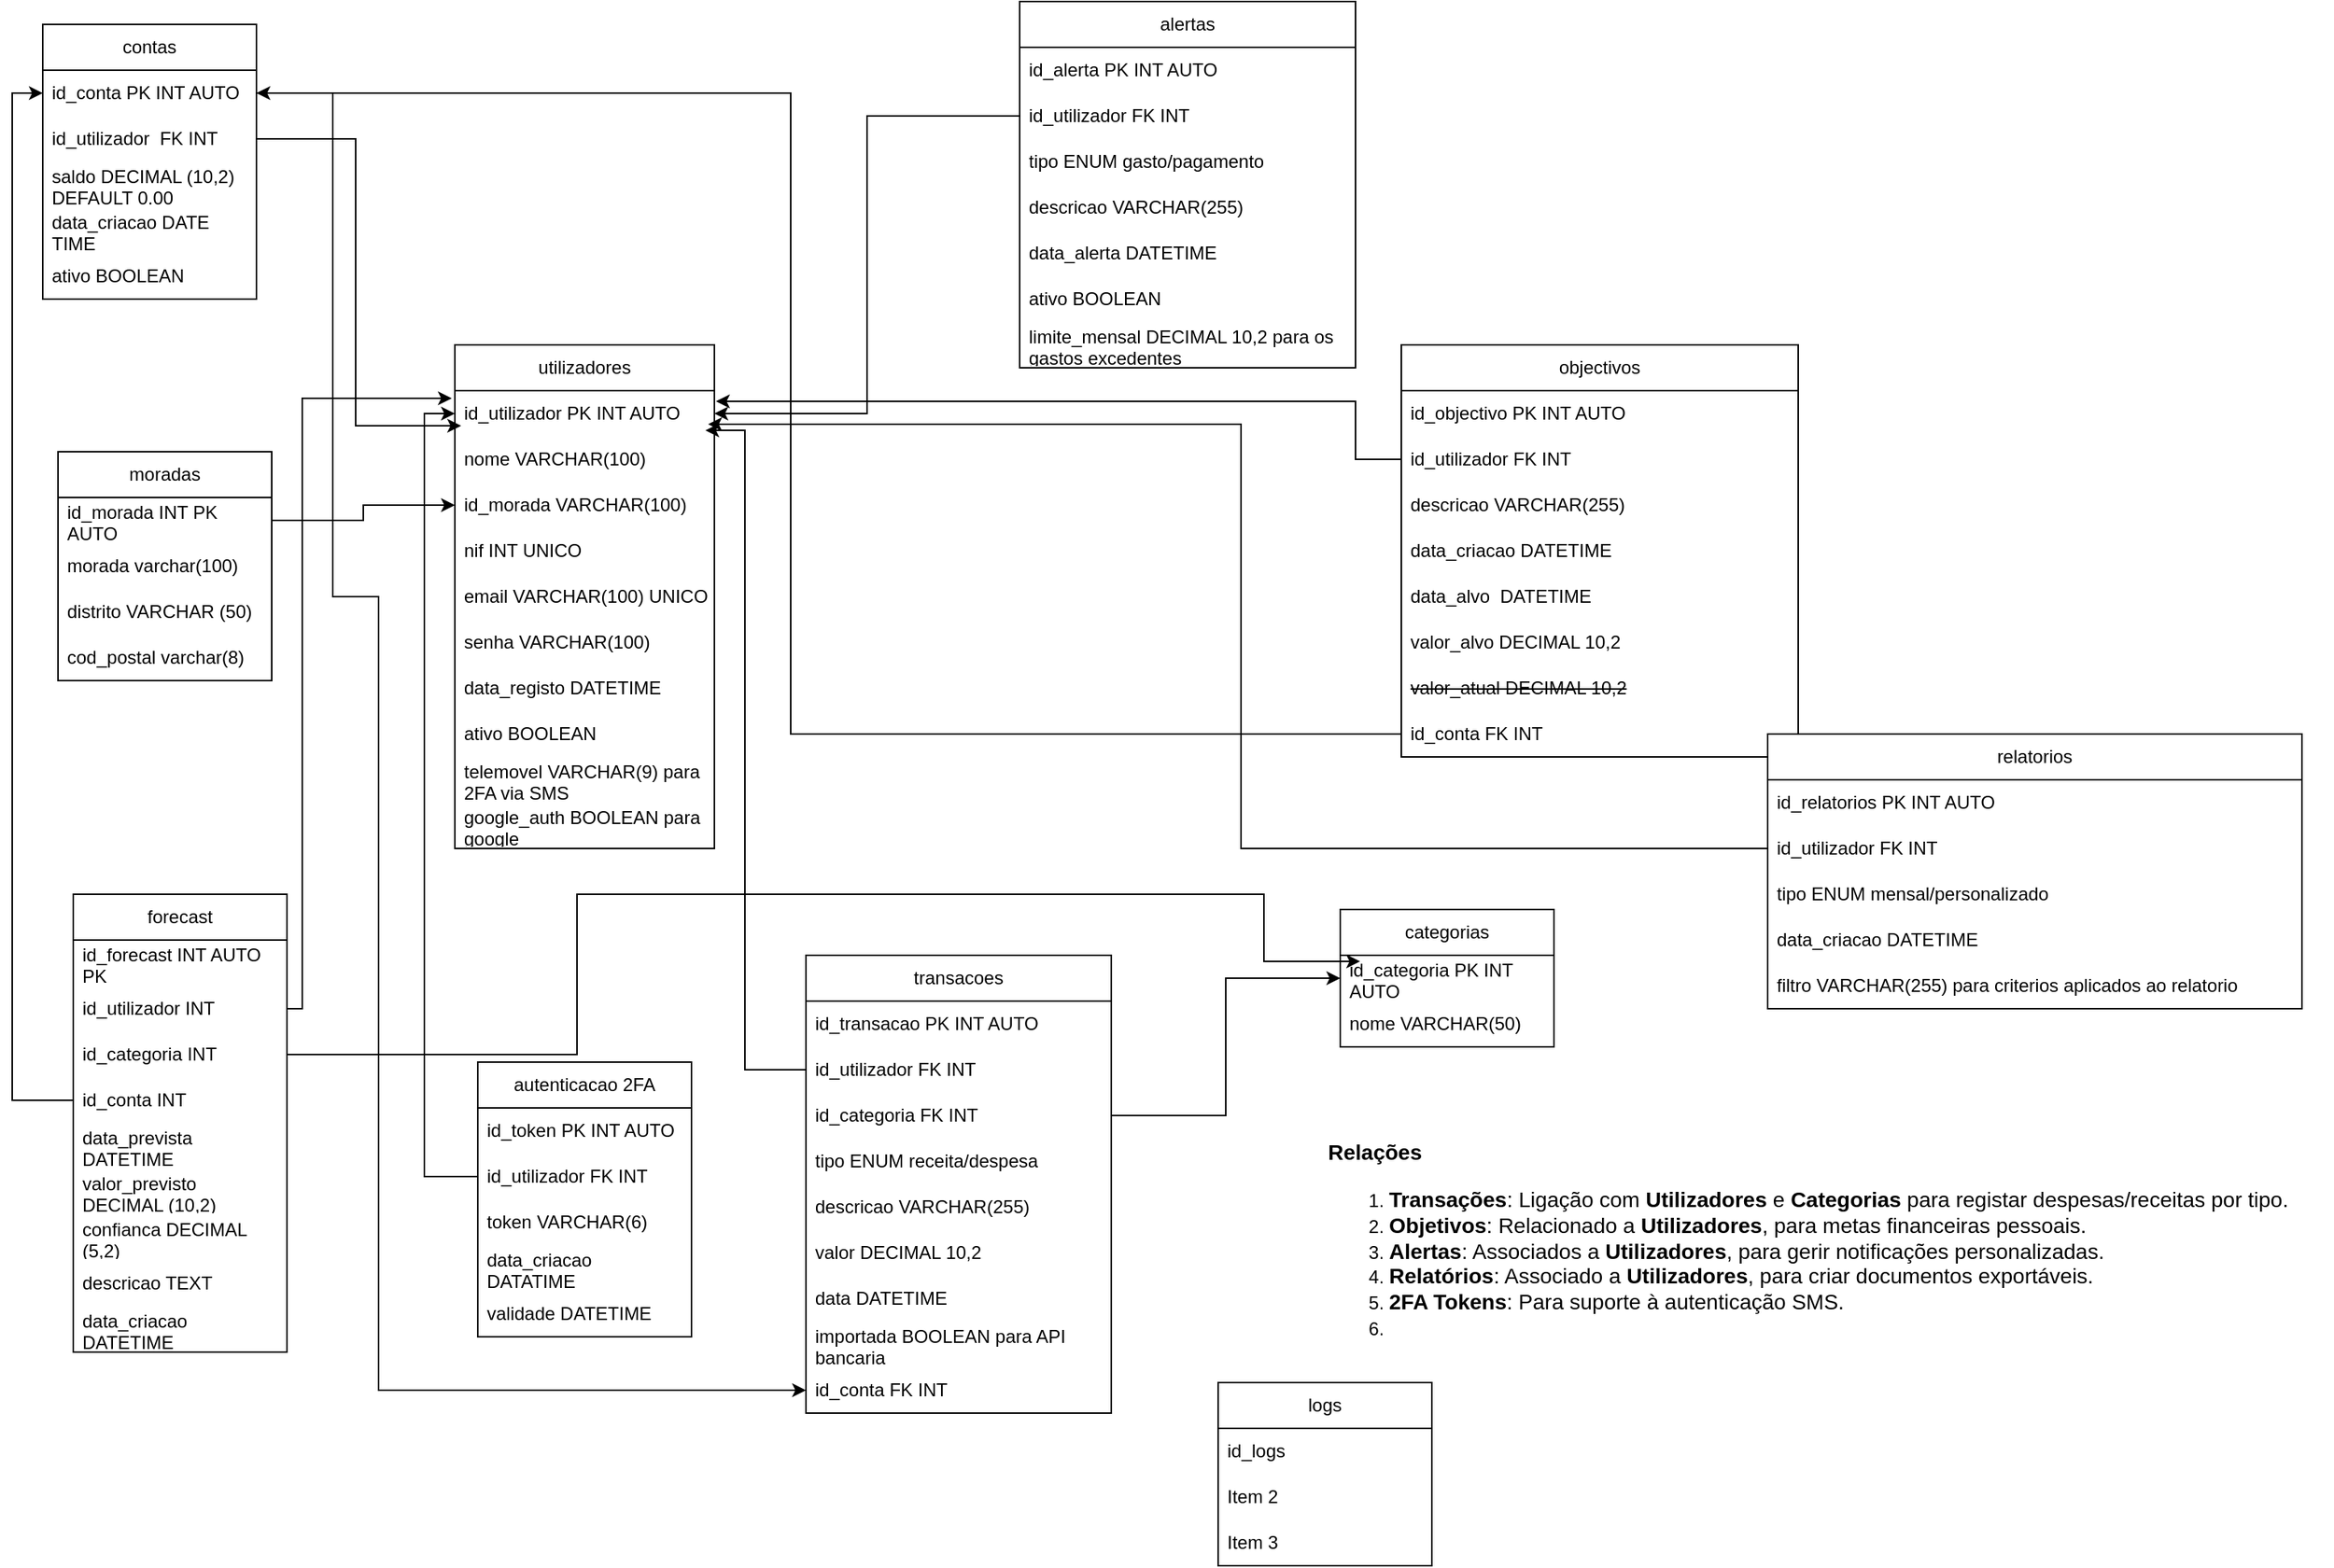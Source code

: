 <mxfile version="24.9.3">
  <diagram name="Page-1" id="Kznwh2YY69J6LxT9FnAD">
    <mxGraphModel dx="2284" dy="1854" grid="1" gridSize="10" guides="1" tooltips="1" connect="1" arrows="1" fold="1" page="1" pageScale="1" pageWidth="850" pageHeight="1100" math="0" shadow="0">
      <root>
        <mxCell id="0" />
        <mxCell id="1" parent="0" />
        <mxCell id="x9wWfGpzq1H5aK1w9_-P-1" value="utilizadores" style="swimlane;fontStyle=0;childLayout=stackLayout;horizontal=1;startSize=30;horizontalStack=0;resizeParent=1;resizeParentMax=0;resizeLast=0;collapsible=1;marginBottom=0;whiteSpace=wrap;html=1;" parent="1" vertex="1">
          <mxGeometry x="20" y="20" width="170" height="330" as="geometry" />
        </mxCell>
        <mxCell id="x9wWfGpzq1H5aK1w9_-P-2" value="id_utilizador PK INT AUTO" style="text;strokeColor=none;fillColor=none;align=left;verticalAlign=middle;spacingLeft=4;spacingRight=4;overflow=hidden;points=[[0,0.5],[1,0.5]];portConstraint=eastwest;rotatable=0;whiteSpace=wrap;html=1;" parent="x9wWfGpzq1H5aK1w9_-P-1" vertex="1">
          <mxGeometry y="30" width="170" height="30" as="geometry" />
        </mxCell>
        <mxCell id="x9wWfGpzq1H5aK1w9_-P-3" value="nome VARCHAR(100)" style="text;strokeColor=none;fillColor=none;align=left;verticalAlign=middle;spacingLeft=4;spacingRight=4;overflow=hidden;points=[[0,0.5],[1,0.5]];portConstraint=eastwest;rotatable=0;whiteSpace=wrap;html=1;" parent="x9wWfGpzq1H5aK1w9_-P-1" vertex="1">
          <mxGeometry y="60" width="170" height="30" as="geometry" />
        </mxCell>
        <mxCell id="x9wWfGpzq1H5aK1w9_-P-4" value="id_morada VARCHAR(100)" style="text;strokeColor=none;fillColor=none;align=left;verticalAlign=middle;spacingLeft=4;spacingRight=4;overflow=hidden;points=[[0,0.5],[1,0.5]];portConstraint=eastwest;rotatable=0;whiteSpace=wrap;html=1;" parent="x9wWfGpzq1H5aK1w9_-P-1" vertex="1">
          <mxGeometry y="90" width="170" height="30" as="geometry" />
        </mxCell>
        <mxCell id="x9wWfGpzq1H5aK1w9_-P-17" value="nif INT UNICO" style="text;strokeColor=none;fillColor=none;align=left;verticalAlign=middle;spacingLeft=4;spacingRight=4;overflow=hidden;points=[[0,0.5],[1,0.5]];portConstraint=eastwest;rotatable=0;whiteSpace=wrap;html=1;" parent="x9wWfGpzq1H5aK1w9_-P-1" vertex="1">
          <mxGeometry y="120" width="170" height="30" as="geometry" />
        </mxCell>
        <mxCell id="x9wWfGpzq1H5aK1w9_-P-18" value="email VARCHAR(100) UNICO" style="text;strokeColor=none;fillColor=none;align=left;verticalAlign=middle;spacingLeft=4;spacingRight=4;overflow=hidden;points=[[0,0.5],[1,0.5]];portConstraint=eastwest;rotatable=0;whiteSpace=wrap;html=1;" parent="x9wWfGpzq1H5aK1w9_-P-1" vertex="1">
          <mxGeometry y="150" width="170" height="30" as="geometry" />
        </mxCell>
        <mxCell id="x9wWfGpzq1H5aK1w9_-P-19" value="senha VARCHAR(100)" style="text;strokeColor=none;fillColor=none;align=left;verticalAlign=middle;spacingLeft=4;spacingRight=4;overflow=hidden;points=[[0,0.5],[1,0.5]];portConstraint=eastwest;rotatable=0;whiteSpace=wrap;html=1;" parent="x9wWfGpzq1H5aK1w9_-P-1" vertex="1">
          <mxGeometry y="180" width="170" height="30" as="geometry" />
        </mxCell>
        <mxCell id="x9wWfGpzq1H5aK1w9_-P-20" value="data_registo DATETIME" style="text;strokeColor=none;fillColor=none;align=left;verticalAlign=middle;spacingLeft=4;spacingRight=4;overflow=hidden;points=[[0,0.5],[1,0.5]];portConstraint=eastwest;rotatable=0;whiteSpace=wrap;html=1;" parent="x9wWfGpzq1H5aK1w9_-P-1" vertex="1">
          <mxGeometry y="210" width="170" height="30" as="geometry" />
        </mxCell>
        <mxCell id="x9wWfGpzq1H5aK1w9_-P-21" value="ativo BOOLEAN" style="text;strokeColor=none;fillColor=none;align=left;verticalAlign=middle;spacingLeft=4;spacingRight=4;overflow=hidden;points=[[0,0.5],[1,0.5]];portConstraint=eastwest;rotatable=0;whiteSpace=wrap;html=1;" parent="x9wWfGpzq1H5aK1w9_-P-1" vertex="1">
          <mxGeometry y="240" width="170" height="30" as="geometry" />
        </mxCell>
        <mxCell id="x9wWfGpzq1H5aK1w9_-P-30" value="telemovel VARCHAR(9) para 2FA via SMS" style="text;strokeColor=none;fillColor=none;align=left;verticalAlign=middle;spacingLeft=4;spacingRight=4;overflow=hidden;points=[[0,0.5],[1,0.5]];portConstraint=eastwest;rotatable=0;whiteSpace=wrap;html=1;" parent="x9wWfGpzq1H5aK1w9_-P-1" vertex="1">
          <mxGeometry y="270" width="170" height="30" as="geometry" />
        </mxCell>
        <mxCell id="x9wWfGpzq1H5aK1w9_-P-31" value="google_auth BOOLEAN para google" style="text;strokeColor=none;fillColor=none;align=left;verticalAlign=middle;spacingLeft=4;spacingRight=4;overflow=hidden;points=[[0,0.5],[1,0.5]];portConstraint=eastwest;rotatable=0;whiteSpace=wrap;html=1;" parent="x9wWfGpzq1H5aK1w9_-P-1" vertex="1">
          <mxGeometry y="300" width="170" height="30" as="geometry" />
        </mxCell>
        <mxCell id="x9wWfGpzq1H5aK1w9_-P-5" value="transacoes" style="swimlane;fontStyle=0;childLayout=stackLayout;horizontal=1;startSize=30;horizontalStack=0;resizeParent=1;resizeParentMax=0;resizeLast=0;collapsible=1;marginBottom=0;whiteSpace=wrap;html=1;" parent="1" vertex="1">
          <mxGeometry x="250" y="420" width="200" height="300" as="geometry" />
        </mxCell>
        <mxCell id="x9wWfGpzq1H5aK1w9_-P-6" value="id_transacao PK INT AUTO" style="text;strokeColor=none;fillColor=none;align=left;verticalAlign=middle;spacingLeft=4;spacingRight=4;overflow=hidden;points=[[0,0.5],[1,0.5]];portConstraint=eastwest;rotatable=0;whiteSpace=wrap;html=1;" parent="x9wWfGpzq1H5aK1w9_-P-5" vertex="1">
          <mxGeometry y="30" width="200" height="30" as="geometry" />
        </mxCell>
        <mxCell id="x9wWfGpzq1H5aK1w9_-P-7" value="id_utilizador FK INT" style="text;strokeColor=none;fillColor=none;align=left;verticalAlign=middle;spacingLeft=4;spacingRight=4;overflow=hidden;points=[[0,0.5],[1,0.5]];portConstraint=eastwest;rotatable=0;whiteSpace=wrap;html=1;" parent="x9wWfGpzq1H5aK1w9_-P-5" vertex="1">
          <mxGeometry y="60" width="200" height="30" as="geometry" />
        </mxCell>
        <mxCell id="x9wWfGpzq1H5aK1w9_-P-8" value="id_categoria FK INT" style="text;strokeColor=none;fillColor=none;align=left;verticalAlign=middle;spacingLeft=4;spacingRight=4;overflow=hidden;points=[[0,0.5],[1,0.5]];portConstraint=eastwest;rotatable=0;whiteSpace=wrap;html=1;" parent="x9wWfGpzq1H5aK1w9_-P-5" vertex="1">
          <mxGeometry y="90" width="200" height="30" as="geometry" />
        </mxCell>
        <mxCell id="x9wWfGpzq1H5aK1w9_-P-34" value="tipo ENUM receita/despesa" style="text;strokeColor=none;fillColor=none;align=left;verticalAlign=middle;spacingLeft=4;spacingRight=4;overflow=hidden;points=[[0,0.5],[1,0.5]];portConstraint=eastwest;rotatable=0;whiteSpace=wrap;html=1;" parent="x9wWfGpzq1H5aK1w9_-P-5" vertex="1">
          <mxGeometry y="120" width="200" height="30" as="geometry" />
        </mxCell>
        <mxCell id="x9wWfGpzq1H5aK1w9_-P-35" value="descricao VARCHAR(255)" style="text;strokeColor=none;fillColor=none;align=left;verticalAlign=middle;spacingLeft=4;spacingRight=4;overflow=hidden;points=[[0,0.5],[1,0.5]];portConstraint=eastwest;rotatable=0;whiteSpace=wrap;html=1;" parent="x9wWfGpzq1H5aK1w9_-P-5" vertex="1">
          <mxGeometry y="150" width="200" height="30" as="geometry" />
        </mxCell>
        <mxCell id="x9wWfGpzq1H5aK1w9_-P-36" value="valor DECIMAL 10,2" style="text;strokeColor=none;fillColor=none;align=left;verticalAlign=middle;spacingLeft=4;spacingRight=4;overflow=hidden;points=[[0,0.5],[1,0.5]];portConstraint=eastwest;rotatable=0;whiteSpace=wrap;html=1;" parent="x9wWfGpzq1H5aK1w9_-P-5" vertex="1">
          <mxGeometry y="180" width="200" height="30" as="geometry" />
        </mxCell>
        <mxCell id="x9wWfGpzq1H5aK1w9_-P-37" value="data DATETIME" style="text;strokeColor=none;fillColor=none;align=left;verticalAlign=middle;spacingLeft=4;spacingRight=4;overflow=hidden;points=[[0,0.5],[1,0.5]];portConstraint=eastwest;rotatable=0;whiteSpace=wrap;html=1;" parent="x9wWfGpzq1H5aK1w9_-P-5" vertex="1">
          <mxGeometry y="210" width="200" height="30" as="geometry" />
        </mxCell>
        <mxCell id="x9wWfGpzq1H5aK1w9_-P-38" value="importada BOOLEAN para API bancaria" style="text;strokeColor=none;fillColor=none;align=left;verticalAlign=middle;spacingLeft=4;spacingRight=4;overflow=hidden;points=[[0,0.5],[1,0.5]];portConstraint=eastwest;rotatable=0;whiteSpace=wrap;html=1;" parent="x9wWfGpzq1H5aK1w9_-P-5" vertex="1">
          <mxGeometry y="240" width="200" height="30" as="geometry" />
        </mxCell>
        <mxCell id="Llf42pm-2-N1C6CFxHXB-5" value="id_conta FK INT " style="text;strokeColor=none;fillColor=none;align=left;verticalAlign=middle;spacingLeft=4;spacingRight=4;overflow=hidden;points=[[0,0.5],[1,0.5]];portConstraint=eastwest;rotatable=0;whiteSpace=wrap;html=1;" parent="x9wWfGpzq1H5aK1w9_-P-5" vertex="1">
          <mxGeometry y="270" width="200" height="30" as="geometry" />
        </mxCell>
        <mxCell id="x9wWfGpzq1H5aK1w9_-P-9" value="categorias" style="swimlane;fontStyle=0;childLayout=stackLayout;horizontal=1;startSize=30;horizontalStack=0;resizeParent=1;resizeParentMax=0;resizeLast=0;collapsible=1;marginBottom=0;whiteSpace=wrap;html=1;" parent="1" vertex="1">
          <mxGeometry x="600" y="390" width="140" height="90" as="geometry" />
        </mxCell>
        <mxCell id="x9wWfGpzq1H5aK1w9_-P-10" value="id_categoria PK INT AUTO" style="text;strokeColor=none;fillColor=none;align=left;verticalAlign=middle;spacingLeft=4;spacingRight=4;overflow=hidden;points=[[0,0.5],[1,0.5]];portConstraint=eastwest;rotatable=0;whiteSpace=wrap;html=1;" parent="x9wWfGpzq1H5aK1w9_-P-9" vertex="1">
          <mxGeometry y="30" width="140" height="30" as="geometry" />
        </mxCell>
        <mxCell id="x9wWfGpzq1H5aK1w9_-P-11" value="nome VARCHAR(50)" style="text;strokeColor=none;fillColor=none;align=left;verticalAlign=middle;spacingLeft=4;spacingRight=4;overflow=hidden;points=[[0,0.5],[1,0.5]];portConstraint=eastwest;rotatable=0;whiteSpace=wrap;html=1;" parent="x9wWfGpzq1H5aK1w9_-P-9" vertex="1">
          <mxGeometry y="60" width="140" height="30" as="geometry" />
        </mxCell>
        <mxCell id="x9wWfGpzq1H5aK1w9_-P-13" value="alertas" style="swimlane;fontStyle=0;childLayout=stackLayout;horizontal=1;startSize=30;horizontalStack=0;resizeParent=1;resizeParentMax=0;resizeLast=0;collapsible=1;marginBottom=0;whiteSpace=wrap;html=1;" parent="1" vertex="1">
          <mxGeometry x="390" y="-205" width="220" height="240" as="geometry" />
        </mxCell>
        <mxCell id="x9wWfGpzq1H5aK1w9_-P-14" value="id_alerta PK INT AUTO" style="text;strokeColor=none;fillColor=none;align=left;verticalAlign=middle;spacingLeft=4;spacingRight=4;overflow=hidden;points=[[0,0.5],[1,0.5]];portConstraint=eastwest;rotatable=0;whiteSpace=wrap;html=1;" parent="x9wWfGpzq1H5aK1w9_-P-13" vertex="1">
          <mxGeometry y="30" width="220" height="30" as="geometry" />
        </mxCell>
        <mxCell id="x9wWfGpzq1H5aK1w9_-P-15" value="id_utilizador FK INT" style="text;strokeColor=none;fillColor=none;align=left;verticalAlign=middle;spacingLeft=4;spacingRight=4;overflow=hidden;points=[[0,0.5],[1,0.5]];portConstraint=eastwest;rotatable=0;whiteSpace=wrap;html=1;" parent="x9wWfGpzq1H5aK1w9_-P-13" vertex="1">
          <mxGeometry y="60" width="220" height="30" as="geometry" />
        </mxCell>
        <mxCell id="x9wWfGpzq1H5aK1w9_-P-16" value="tipo ENUM gasto/pagamento" style="text;strokeColor=none;fillColor=none;align=left;verticalAlign=middle;spacingLeft=4;spacingRight=4;overflow=hidden;points=[[0,0.5],[1,0.5]];portConstraint=eastwest;rotatable=0;whiteSpace=wrap;html=1;" parent="x9wWfGpzq1H5aK1w9_-P-13" vertex="1">
          <mxGeometry y="90" width="220" height="30" as="geometry" />
        </mxCell>
        <mxCell id="x9wWfGpzq1H5aK1w9_-P-23" value="descricao VARCHAR(255)" style="text;strokeColor=none;fillColor=none;align=left;verticalAlign=middle;spacingLeft=4;spacingRight=4;overflow=hidden;points=[[0,0.5],[1,0.5]];portConstraint=eastwest;rotatable=0;whiteSpace=wrap;html=1;" parent="x9wWfGpzq1H5aK1w9_-P-13" vertex="1">
          <mxGeometry y="120" width="220" height="30" as="geometry" />
        </mxCell>
        <mxCell id="x9wWfGpzq1H5aK1w9_-P-24" value="data_alerta DATETIME" style="text;strokeColor=none;fillColor=none;align=left;verticalAlign=middle;spacingLeft=4;spacingRight=4;overflow=hidden;points=[[0,0.5],[1,0.5]];portConstraint=eastwest;rotatable=0;whiteSpace=wrap;html=1;" parent="x9wWfGpzq1H5aK1w9_-P-13" vertex="1">
          <mxGeometry y="150" width="220" height="30" as="geometry" />
        </mxCell>
        <mxCell id="x9wWfGpzq1H5aK1w9_-P-25" value="ativo BOOLEAN" style="text;strokeColor=none;fillColor=none;align=left;verticalAlign=middle;spacingLeft=4;spacingRight=4;overflow=hidden;points=[[0,0.5],[1,0.5]];portConstraint=eastwest;rotatable=0;whiteSpace=wrap;html=1;" parent="x9wWfGpzq1H5aK1w9_-P-13" vertex="1">
          <mxGeometry y="180" width="220" height="30" as="geometry" />
        </mxCell>
        <mxCell id="x9wWfGpzq1H5aK1w9_-P-45" value="limite_mensal DECIMAL 10,2 para os gastos excedentes" style="text;strokeColor=none;fillColor=none;align=left;verticalAlign=middle;spacingLeft=4;spacingRight=4;overflow=hidden;points=[[0,0.5],[1,0.5]];portConstraint=eastwest;rotatable=0;whiteSpace=wrap;html=1;" parent="x9wWfGpzq1H5aK1w9_-P-13" vertex="1">
          <mxGeometry y="210" width="220" height="30" as="geometry" />
        </mxCell>
        <mxCell id="x9wWfGpzq1H5aK1w9_-P-26" value="objectivos" style="swimlane;fontStyle=0;childLayout=stackLayout;horizontal=1;startSize=30;horizontalStack=0;resizeParent=1;resizeParentMax=0;resizeLast=0;collapsible=1;marginBottom=0;whiteSpace=wrap;html=1;" parent="1" vertex="1">
          <mxGeometry x="640" y="20" width="260" height="270" as="geometry" />
        </mxCell>
        <mxCell id="x9wWfGpzq1H5aK1w9_-P-27" value="id_objectivo PK INT AUTO" style="text;strokeColor=none;fillColor=none;align=left;verticalAlign=middle;spacingLeft=4;spacingRight=4;overflow=hidden;points=[[0,0.5],[1,0.5]];portConstraint=eastwest;rotatable=0;whiteSpace=wrap;html=1;" parent="x9wWfGpzq1H5aK1w9_-P-26" vertex="1">
          <mxGeometry y="30" width="260" height="30" as="geometry" />
        </mxCell>
        <mxCell id="x9wWfGpzq1H5aK1w9_-P-28" value="&lt;div&gt;id_utilizador FK INT&lt;/div&gt;" style="text;strokeColor=none;fillColor=none;align=left;verticalAlign=middle;spacingLeft=4;spacingRight=4;overflow=hidden;points=[[0,0.5],[1,0.5]];portConstraint=eastwest;rotatable=0;whiteSpace=wrap;html=1;" parent="x9wWfGpzq1H5aK1w9_-P-26" vertex="1">
          <mxGeometry y="60" width="260" height="30" as="geometry" />
        </mxCell>
        <mxCell id="x9wWfGpzq1H5aK1w9_-P-29" value="descricao VARCHAR(255)" style="text;strokeColor=none;fillColor=none;align=left;verticalAlign=middle;spacingLeft=4;spacingRight=4;overflow=hidden;points=[[0,0.5],[1,0.5]];portConstraint=eastwest;rotatable=0;whiteSpace=wrap;html=1;" parent="x9wWfGpzq1H5aK1w9_-P-26" vertex="1">
          <mxGeometry y="90" width="260" height="30" as="geometry" />
        </mxCell>
        <mxCell id="x9wWfGpzq1H5aK1w9_-P-41" value="data_criacao DATETIME" style="text;strokeColor=none;fillColor=none;align=left;verticalAlign=middle;spacingLeft=4;spacingRight=4;overflow=hidden;points=[[0,0.5],[1,0.5]];portConstraint=eastwest;rotatable=0;whiteSpace=wrap;html=1;" parent="x9wWfGpzq1H5aK1w9_-P-26" vertex="1">
          <mxGeometry y="120" width="260" height="30" as="geometry" />
        </mxCell>
        <mxCell id="x9wWfGpzq1H5aK1w9_-P-42" value="data_alvo&amp;nbsp; DATETIME" style="text;strokeColor=none;fillColor=none;align=left;verticalAlign=middle;spacingLeft=4;spacingRight=4;overflow=hidden;points=[[0,0.5],[1,0.5]];portConstraint=eastwest;rotatable=0;whiteSpace=wrap;html=1;" parent="x9wWfGpzq1H5aK1w9_-P-26" vertex="1">
          <mxGeometry y="150" width="260" height="30" as="geometry" />
        </mxCell>
        <mxCell id="x9wWfGpzq1H5aK1w9_-P-43" value="valor_alvo DECIMAL 10,2" style="text;strokeColor=none;fillColor=none;align=left;verticalAlign=middle;spacingLeft=4;spacingRight=4;overflow=hidden;points=[[0,0.5],[1,0.5]];portConstraint=eastwest;rotatable=0;whiteSpace=wrap;html=1;" parent="x9wWfGpzq1H5aK1w9_-P-26" vertex="1">
          <mxGeometry y="180" width="260" height="30" as="geometry" />
        </mxCell>
        <mxCell id="x9wWfGpzq1H5aK1w9_-P-44" value="&lt;strike&gt;valor_atual DECIMAL 10,2&lt;/strike&gt;" style="text;strokeColor=none;fillColor=none;align=left;verticalAlign=middle;spacingLeft=4;spacingRight=4;overflow=hidden;points=[[0,0.5],[1,0.5]];portConstraint=eastwest;rotatable=0;whiteSpace=wrap;html=1;" parent="x9wWfGpzq1H5aK1w9_-P-26" vertex="1">
          <mxGeometry y="210" width="260" height="30" as="geometry" />
        </mxCell>
        <mxCell id="Wfo8lf3nkCT7enE2TY6S-5" value="id_conta FK INT" style="text;strokeColor=none;fillColor=none;align=left;verticalAlign=middle;spacingLeft=4;spacingRight=4;overflow=hidden;points=[[0,0.5],[1,0.5]];portConstraint=eastwest;rotatable=0;whiteSpace=wrap;html=1;" vertex="1" parent="x9wWfGpzq1H5aK1w9_-P-26">
          <mxGeometry y="240" width="260" height="30" as="geometry" />
        </mxCell>
        <mxCell id="x9wWfGpzq1H5aK1w9_-P-32" style="edgeStyle=orthogonalEdgeStyle;rounded=0;orthogonalLoop=1;jettySize=auto;html=1;exitX=0;exitY=0.5;exitDx=0;exitDy=0;entryX=0.965;entryY=0.867;entryDx=0;entryDy=0;entryPerimeter=0;" parent="1" source="x9wWfGpzq1H5aK1w9_-P-7" target="x9wWfGpzq1H5aK1w9_-P-2" edge="1">
          <mxGeometry relative="1" as="geometry">
            <Array as="points">
              <mxPoint x="210" y="495" />
              <mxPoint x="210" y="76" />
            </Array>
          </mxGeometry>
        </mxCell>
        <mxCell id="x9wWfGpzq1H5aK1w9_-P-33" style="edgeStyle=orthogonalEdgeStyle;rounded=0;orthogonalLoop=1;jettySize=auto;html=1;exitX=1;exitY=0.5;exitDx=0;exitDy=0;entryX=0;entryY=0.5;entryDx=0;entryDy=0;" parent="1" source="x9wWfGpzq1H5aK1w9_-P-8" target="x9wWfGpzq1H5aK1w9_-P-10" edge="1">
          <mxGeometry relative="1" as="geometry" />
        </mxCell>
        <mxCell id="x9wWfGpzq1H5aK1w9_-P-39" style="edgeStyle=orthogonalEdgeStyle;rounded=0;orthogonalLoop=1;jettySize=auto;html=1;exitX=0;exitY=0.5;exitDx=0;exitDy=0;entryX=1.006;entryY=0.233;entryDx=0;entryDy=0;entryPerimeter=0;" parent="1" source="x9wWfGpzq1H5aK1w9_-P-28" target="x9wWfGpzq1H5aK1w9_-P-2" edge="1">
          <mxGeometry relative="1" as="geometry">
            <Array as="points">
              <mxPoint x="610" y="95" />
              <mxPoint x="610" y="57" />
            </Array>
          </mxGeometry>
        </mxCell>
        <mxCell id="x9wWfGpzq1H5aK1w9_-P-40" style="edgeStyle=orthogonalEdgeStyle;rounded=0;orthogonalLoop=1;jettySize=auto;html=1;exitX=0;exitY=0.5;exitDx=0;exitDy=0;" parent="1" source="x9wWfGpzq1H5aK1w9_-P-15" target="x9wWfGpzq1H5aK1w9_-P-2" edge="1">
          <mxGeometry relative="1" as="geometry" />
        </mxCell>
        <mxCell id="x9wWfGpzq1H5aK1w9_-P-46" value="&lt;h3&gt;&lt;font style=&quot;font-size: 14px;&quot;&gt;&lt;strong&gt;Relações&lt;br&gt;&lt;/strong&gt;&lt;/font&gt;&lt;/h3&gt;&lt;ol&gt;&lt;li&gt;&lt;font style=&quot;font-size: 14px;&quot;&gt;&lt;strong&gt;Transações&lt;/strong&gt;: Ligação com &lt;strong&gt;Utilizadores&lt;/strong&gt; e &lt;strong&gt;Categorias&lt;/strong&gt; para registar despesas/receitas por tipo.&lt;/font&gt;&lt;/li&gt;&lt;li&gt;&lt;font style=&quot;font-size: 14px;&quot;&gt;&lt;strong&gt;Objetivos&lt;/strong&gt;: Relacionado a &lt;strong&gt;Utilizadores&lt;/strong&gt;, para metas financeiras pessoais.&lt;/font&gt;&lt;/li&gt;&lt;li&gt;&lt;font style=&quot;font-size: 14px;&quot;&gt;&lt;strong&gt;Alertas&lt;/strong&gt;: Associados a &lt;strong&gt;Utilizadores&lt;/strong&gt;, para gerir notificações personalizadas.&lt;/font&gt;&lt;/li&gt;&lt;li&gt;&lt;font style=&quot;font-size: 14px;&quot;&gt;&lt;strong&gt;Relatórios&lt;/strong&gt;: Associado a &lt;strong&gt;Utilizadores&lt;/strong&gt;, para criar documentos exportáveis.&lt;/font&gt;&lt;/li&gt;&lt;li&gt;&lt;font style=&quot;font-size: 14px;&quot;&gt;&lt;strong&gt;2FA Tokens&lt;/strong&gt;: Para suporte à autenticação SMS.&lt;/font&gt;&lt;/li&gt;&lt;li&gt;&lt;font style=&quot;font-size: 14px;&quot;&gt;&lt;br&gt;&lt;/font&gt;&lt;/li&gt;&lt;/ol&gt;" style="text;html=1;whiteSpace=wrap;overflow=hidden;rounded=0;" parent="1" vertex="1">
          <mxGeometry x="590" y="520" width="660" height="210" as="geometry" />
        </mxCell>
        <mxCell id="x9wWfGpzq1H5aK1w9_-P-47" value="autenticacao 2FA" style="swimlane;fontStyle=0;childLayout=stackLayout;horizontal=1;startSize=30;horizontalStack=0;resizeParent=1;resizeParentMax=0;resizeLast=0;collapsible=1;marginBottom=0;whiteSpace=wrap;html=1;" parent="1" vertex="1">
          <mxGeometry x="35" y="490" width="140" height="180" as="geometry" />
        </mxCell>
        <mxCell id="x9wWfGpzq1H5aK1w9_-P-48" value="id_token PK INT AUTO" style="text;strokeColor=none;fillColor=none;align=left;verticalAlign=middle;spacingLeft=4;spacingRight=4;overflow=hidden;points=[[0,0.5],[1,0.5]];portConstraint=eastwest;rotatable=0;whiteSpace=wrap;html=1;" parent="x9wWfGpzq1H5aK1w9_-P-47" vertex="1">
          <mxGeometry y="30" width="140" height="30" as="geometry" />
        </mxCell>
        <mxCell id="x9wWfGpzq1H5aK1w9_-P-49" value="id_utilizador FK INT" style="text;strokeColor=none;fillColor=none;align=left;verticalAlign=middle;spacingLeft=4;spacingRight=4;overflow=hidden;points=[[0,0.5],[1,0.5]];portConstraint=eastwest;rotatable=0;whiteSpace=wrap;html=1;" parent="x9wWfGpzq1H5aK1w9_-P-47" vertex="1">
          <mxGeometry y="60" width="140" height="30" as="geometry" />
        </mxCell>
        <mxCell id="x9wWfGpzq1H5aK1w9_-P-50" value="token VARCHAR(6)" style="text;strokeColor=none;fillColor=none;align=left;verticalAlign=middle;spacingLeft=4;spacingRight=4;overflow=hidden;points=[[0,0.5],[1,0.5]];portConstraint=eastwest;rotatable=0;whiteSpace=wrap;html=1;" parent="x9wWfGpzq1H5aK1w9_-P-47" vertex="1">
          <mxGeometry y="90" width="140" height="30" as="geometry" />
        </mxCell>
        <mxCell id="x9wWfGpzq1H5aK1w9_-P-51" value="data_criacao DATATIME" style="text;strokeColor=none;fillColor=none;align=left;verticalAlign=middle;spacingLeft=4;spacingRight=4;overflow=hidden;points=[[0,0.5],[1,0.5]];portConstraint=eastwest;rotatable=0;whiteSpace=wrap;html=1;" parent="x9wWfGpzq1H5aK1w9_-P-47" vertex="1">
          <mxGeometry y="120" width="140" height="30" as="geometry" />
        </mxCell>
        <mxCell id="x9wWfGpzq1H5aK1w9_-P-52" value="validade DATETIME" style="text;strokeColor=none;fillColor=none;align=left;verticalAlign=middle;spacingLeft=4;spacingRight=4;overflow=hidden;points=[[0,0.5],[1,0.5]];portConstraint=eastwest;rotatable=0;whiteSpace=wrap;html=1;" parent="x9wWfGpzq1H5aK1w9_-P-47" vertex="1">
          <mxGeometry y="150" width="140" height="30" as="geometry" />
        </mxCell>
        <mxCell id="x9wWfGpzq1H5aK1w9_-P-53" style="edgeStyle=orthogonalEdgeStyle;rounded=0;orthogonalLoop=1;jettySize=auto;html=1;exitX=0;exitY=0.5;exitDx=0;exitDy=0;entryX=0;entryY=0.5;entryDx=0;entryDy=0;" parent="1" source="x9wWfGpzq1H5aK1w9_-P-49" target="x9wWfGpzq1H5aK1w9_-P-2" edge="1">
          <mxGeometry relative="1" as="geometry" />
        </mxCell>
        <mxCell id="x9wWfGpzq1H5aK1w9_-P-54" value="relatorios" style="swimlane;fontStyle=0;childLayout=stackLayout;horizontal=1;startSize=30;horizontalStack=0;resizeParent=1;resizeParentMax=0;resizeLast=0;collapsible=1;marginBottom=0;whiteSpace=wrap;html=1;" parent="1" vertex="1">
          <mxGeometry x="880" y="275" width="350" height="180" as="geometry" />
        </mxCell>
        <mxCell id="x9wWfGpzq1H5aK1w9_-P-55" value="id_relatorios PK INT AUTO" style="text;strokeColor=none;fillColor=none;align=left;verticalAlign=middle;spacingLeft=4;spacingRight=4;overflow=hidden;points=[[0,0.5],[1,0.5]];portConstraint=eastwest;rotatable=0;whiteSpace=wrap;html=1;" parent="x9wWfGpzq1H5aK1w9_-P-54" vertex="1">
          <mxGeometry y="30" width="350" height="30" as="geometry" />
        </mxCell>
        <mxCell id="x9wWfGpzq1H5aK1w9_-P-56" value="id_utilizador FK INT " style="text;strokeColor=none;fillColor=none;align=left;verticalAlign=middle;spacingLeft=4;spacingRight=4;overflow=hidden;points=[[0,0.5],[1,0.5]];portConstraint=eastwest;rotatable=0;whiteSpace=wrap;html=1;" parent="x9wWfGpzq1H5aK1w9_-P-54" vertex="1">
          <mxGeometry y="60" width="350" height="30" as="geometry" />
        </mxCell>
        <mxCell id="x9wWfGpzq1H5aK1w9_-P-57" value="tipo ENUM mensal/personalizado" style="text;strokeColor=none;fillColor=none;align=left;verticalAlign=middle;spacingLeft=4;spacingRight=4;overflow=hidden;points=[[0,0.5],[1,0.5]];portConstraint=eastwest;rotatable=0;whiteSpace=wrap;html=1;" parent="x9wWfGpzq1H5aK1w9_-P-54" vertex="1">
          <mxGeometry y="90" width="350" height="30" as="geometry" />
        </mxCell>
        <mxCell id="x9wWfGpzq1H5aK1w9_-P-59" value="data_criacao DATETIME" style="text;strokeColor=none;fillColor=none;align=left;verticalAlign=middle;spacingLeft=4;spacingRight=4;overflow=hidden;points=[[0,0.5],[1,0.5]];portConstraint=eastwest;rotatable=0;whiteSpace=wrap;html=1;" parent="x9wWfGpzq1H5aK1w9_-P-54" vertex="1">
          <mxGeometry y="120" width="350" height="30" as="geometry" />
        </mxCell>
        <mxCell id="x9wWfGpzq1H5aK1w9_-P-60" value="filtro VARCHAR(255) para criterios aplicados ao relatorio" style="text;strokeColor=none;fillColor=none;align=left;verticalAlign=middle;spacingLeft=4;spacingRight=4;overflow=hidden;points=[[0,0.5],[1,0.5]];portConstraint=eastwest;rotatable=0;whiteSpace=wrap;html=1;" parent="x9wWfGpzq1H5aK1w9_-P-54" vertex="1">
          <mxGeometry y="150" width="350" height="30" as="geometry" />
        </mxCell>
        <mxCell id="x9wWfGpzq1H5aK1w9_-P-58" style="edgeStyle=orthogonalEdgeStyle;rounded=0;orthogonalLoop=1;jettySize=auto;html=1;exitX=0;exitY=0.5;exitDx=0;exitDy=0;entryX=0.976;entryY=0.733;entryDx=0;entryDy=0;entryPerimeter=0;" parent="1" source="x9wWfGpzq1H5aK1w9_-P-56" target="x9wWfGpzq1H5aK1w9_-P-2" edge="1">
          <mxGeometry relative="1" as="geometry" />
        </mxCell>
        <mxCell id="Llf42pm-2-N1C6CFxHXB-1" value="contas" style="swimlane;fontStyle=0;childLayout=stackLayout;horizontal=1;startSize=30;horizontalStack=0;resizeParent=1;resizeParentMax=0;resizeLast=0;collapsible=1;marginBottom=0;whiteSpace=wrap;html=1;" parent="1" vertex="1">
          <mxGeometry x="-250" y="-190" width="140" height="180" as="geometry" />
        </mxCell>
        <mxCell id="Llf42pm-2-N1C6CFxHXB-2" value="id_conta PK INT AUTO" style="text;strokeColor=none;fillColor=none;align=left;verticalAlign=middle;spacingLeft=4;spacingRight=4;overflow=hidden;points=[[0,0.5],[1,0.5]];portConstraint=eastwest;rotatable=0;whiteSpace=wrap;html=1;" parent="Llf42pm-2-N1C6CFxHXB-1" vertex="1">
          <mxGeometry y="30" width="140" height="30" as="geometry" />
        </mxCell>
        <mxCell id="Llf42pm-2-N1C6CFxHXB-3" value="id_utilizador&amp;nbsp; FK INT" style="text;strokeColor=none;fillColor=none;align=left;verticalAlign=middle;spacingLeft=4;spacingRight=4;overflow=hidden;points=[[0,0.5],[1,0.5]];portConstraint=eastwest;rotatable=0;whiteSpace=wrap;html=1;" parent="Llf42pm-2-N1C6CFxHXB-1" vertex="1">
          <mxGeometry y="60" width="140" height="30" as="geometry" />
        </mxCell>
        <mxCell id="Llf42pm-2-N1C6CFxHXB-4" value="saldo DECIMAL (10,2) DEFAULT 0.00" style="text;strokeColor=none;fillColor=none;align=left;verticalAlign=middle;spacingLeft=4;spacingRight=4;overflow=hidden;points=[[0,0.5],[1,0.5]];portConstraint=eastwest;rotatable=0;whiteSpace=wrap;html=1;" parent="Llf42pm-2-N1C6CFxHXB-1" vertex="1">
          <mxGeometry y="90" width="140" height="30" as="geometry" />
        </mxCell>
        <mxCell id="Llf42pm-2-N1C6CFxHXB-6" value="data_criacao DATE TIME" style="text;strokeColor=none;fillColor=none;align=left;verticalAlign=middle;spacingLeft=4;spacingRight=4;overflow=hidden;points=[[0,0.5],[1,0.5]];portConstraint=eastwest;rotatable=0;whiteSpace=wrap;html=1;" parent="Llf42pm-2-N1C6CFxHXB-1" vertex="1">
          <mxGeometry y="120" width="140" height="30" as="geometry" />
        </mxCell>
        <mxCell id="Llf42pm-2-N1C6CFxHXB-7" value="ativo BOOLEAN" style="text;strokeColor=none;fillColor=none;align=left;verticalAlign=middle;spacingLeft=4;spacingRight=4;overflow=hidden;points=[[0,0.5],[1,0.5]];portConstraint=eastwest;rotatable=0;whiteSpace=wrap;html=1;" parent="Llf42pm-2-N1C6CFxHXB-1" vertex="1">
          <mxGeometry y="150" width="140" height="30" as="geometry" />
        </mxCell>
        <mxCell id="Llf42pm-2-N1C6CFxHXB-9" style="edgeStyle=orthogonalEdgeStyle;rounded=0;orthogonalLoop=1;jettySize=auto;html=1;exitX=1;exitY=0.5;exitDx=0;exitDy=0;entryX=0.024;entryY=0.767;entryDx=0;entryDy=0;entryPerimeter=0;" parent="1" source="Llf42pm-2-N1C6CFxHXB-3" target="x9wWfGpzq1H5aK1w9_-P-2" edge="1">
          <mxGeometry relative="1" as="geometry" />
        </mxCell>
        <mxCell id="Llf42pm-2-N1C6CFxHXB-12" style="edgeStyle=orthogonalEdgeStyle;rounded=0;orthogonalLoop=1;jettySize=auto;html=1;exitX=1;exitY=0.5;exitDx=0;exitDy=0;entryX=0;entryY=0.5;entryDx=0;entryDy=0;" parent="1" source="Llf42pm-2-N1C6CFxHXB-2" target="Llf42pm-2-N1C6CFxHXB-5" edge="1">
          <mxGeometry relative="1" as="geometry">
            <Array as="points">
              <mxPoint x="-60" y="-145" />
              <mxPoint x="-60" y="185" />
              <mxPoint x="-30" y="185" />
              <mxPoint x="-30" y="705" />
            </Array>
          </mxGeometry>
        </mxCell>
        <mxCell id="wzlEKG2S49Heob1MFMpR-1" value="forecast" style="swimlane;fontStyle=0;childLayout=stackLayout;horizontal=1;startSize=30;horizontalStack=0;resizeParent=1;resizeParentMax=0;resizeLast=0;collapsible=1;marginBottom=0;whiteSpace=wrap;html=1;" parent="1" vertex="1">
          <mxGeometry x="-230" y="380" width="140" height="300" as="geometry" />
        </mxCell>
        <mxCell id="wzlEKG2S49Heob1MFMpR-2" value="id_forecast INT AUTO PK" style="text;strokeColor=none;fillColor=none;align=left;verticalAlign=middle;spacingLeft=4;spacingRight=4;overflow=hidden;points=[[0,0.5],[1,0.5]];portConstraint=eastwest;rotatable=0;whiteSpace=wrap;html=1;" parent="wzlEKG2S49Heob1MFMpR-1" vertex="1">
          <mxGeometry y="30" width="140" height="30" as="geometry" />
        </mxCell>
        <mxCell id="wzlEKG2S49Heob1MFMpR-3" value="id_utilizador INT" style="text;strokeColor=none;fillColor=none;align=left;verticalAlign=middle;spacingLeft=4;spacingRight=4;overflow=hidden;points=[[0,0.5],[1,0.5]];portConstraint=eastwest;rotatable=0;whiteSpace=wrap;html=1;" parent="wzlEKG2S49Heob1MFMpR-1" vertex="1">
          <mxGeometry y="60" width="140" height="30" as="geometry" />
        </mxCell>
        <mxCell id="wzlEKG2S49Heob1MFMpR-4" value="id_categoria INT" style="text;strokeColor=none;fillColor=none;align=left;verticalAlign=middle;spacingLeft=4;spacingRight=4;overflow=hidden;points=[[0,0.5],[1,0.5]];portConstraint=eastwest;rotatable=0;whiteSpace=wrap;html=1;" parent="wzlEKG2S49Heob1MFMpR-1" vertex="1">
          <mxGeometry y="90" width="140" height="30" as="geometry" />
        </mxCell>
        <mxCell id="wzlEKG2S49Heob1MFMpR-5" value="id_conta INT" style="text;strokeColor=none;fillColor=none;align=left;verticalAlign=middle;spacingLeft=4;spacingRight=4;overflow=hidden;points=[[0,0.5],[1,0.5]];portConstraint=eastwest;rotatable=0;whiteSpace=wrap;html=1;" parent="wzlEKG2S49Heob1MFMpR-1" vertex="1">
          <mxGeometry y="120" width="140" height="30" as="geometry" />
        </mxCell>
        <mxCell id="wzlEKG2S49Heob1MFMpR-6" value="data_prevista DATETIME" style="text;strokeColor=none;fillColor=none;align=left;verticalAlign=middle;spacingLeft=4;spacingRight=4;overflow=hidden;points=[[0,0.5],[1,0.5]];portConstraint=eastwest;rotatable=0;whiteSpace=wrap;html=1;" parent="wzlEKG2S49Heob1MFMpR-1" vertex="1">
          <mxGeometry y="150" width="140" height="30" as="geometry" />
        </mxCell>
        <mxCell id="wzlEKG2S49Heob1MFMpR-7" value="valor_previsto DECIMAL (10,2)" style="text;strokeColor=none;fillColor=none;align=left;verticalAlign=middle;spacingLeft=4;spacingRight=4;overflow=hidden;points=[[0,0.5],[1,0.5]];portConstraint=eastwest;rotatable=0;whiteSpace=wrap;html=1;" parent="wzlEKG2S49Heob1MFMpR-1" vertex="1">
          <mxGeometry y="180" width="140" height="30" as="geometry" />
        </mxCell>
        <mxCell id="wzlEKG2S49Heob1MFMpR-8" value="confianca DECIMAL (5,2)" style="text;strokeColor=none;fillColor=none;align=left;verticalAlign=middle;spacingLeft=4;spacingRight=4;overflow=hidden;points=[[0,0.5],[1,0.5]];portConstraint=eastwest;rotatable=0;whiteSpace=wrap;html=1;" parent="wzlEKG2S49Heob1MFMpR-1" vertex="1">
          <mxGeometry y="210" width="140" height="30" as="geometry" />
        </mxCell>
        <mxCell id="wzlEKG2S49Heob1MFMpR-9" value="descricao TEXT" style="text;strokeColor=none;fillColor=none;align=left;verticalAlign=middle;spacingLeft=4;spacingRight=4;overflow=hidden;points=[[0,0.5],[1,0.5]];portConstraint=eastwest;rotatable=0;whiteSpace=wrap;html=1;" parent="wzlEKG2S49Heob1MFMpR-1" vertex="1">
          <mxGeometry y="240" width="140" height="30" as="geometry" />
        </mxCell>
        <mxCell id="wzlEKG2S49Heob1MFMpR-10" value="data_criacao DATETIME" style="text;strokeColor=none;fillColor=none;align=left;verticalAlign=middle;spacingLeft=4;spacingRight=4;overflow=hidden;points=[[0,0.5],[1,0.5]];portConstraint=eastwest;rotatable=0;whiteSpace=wrap;html=1;" parent="wzlEKG2S49Heob1MFMpR-1" vertex="1">
          <mxGeometry y="270" width="140" height="30" as="geometry" />
        </mxCell>
        <mxCell id="wzlEKG2S49Heob1MFMpR-11" value="moradas" style="swimlane;fontStyle=0;childLayout=stackLayout;horizontal=1;startSize=30;horizontalStack=0;resizeParent=1;resizeParentMax=0;resizeLast=0;collapsible=1;marginBottom=0;whiteSpace=wrap;html=1;" parent="1" vertex="1">
          <mxGeometry x="-240" y="90" width="140" height="150" as="geometry" />
        </mxCell>
        <mxCell id="wzlEKG2S49Heob1MFMpR-12" value="id_morada INT PK AUTO" style="text;strokeColor=none;fillColor=none;align=left;verticalAlign=middle;spacingLeft=4;spacingRight=4;overflow=hidden;points=[[0,0.5],[1,0.5]];portConstraint=eastwest;rotatable=0;whiteSpace=wrap;html=1;" parent="wzlEKG2S49Heob1MFMpR-11" vertex="1">
          <mxGeometry y="30" width="140" height="30" as="geometry" />
        </mxCell>
        <mxCell id="wzlEKG2S49Heob1MFMpR-13" value="morada varchar(100)" style="text;strokeColor=none;fillColor=none;align=left;verticalAlign=middle;spacingLeft=4;spacingRight=4;overflow=hidden;points=[[0,0.5],[1,0.5]];portConstraint=eastwest;rotatable=0;whiteSpace=wrap;html=1;" parent="wzlEKG2S49Heob1MFMpR-11" vertex="1">
          <mxGeometry y="60" width="140" height="30" as="geometry" />
        </mxCell>
        <mxCell id="wzlEKG2S49Heob1MFMpR-14" value="distrito VARCHAR (50)" style="text;strokeColor=none;fillColor=none;align=left;verticalAlign=middle;spacingLeft=4;spacingRight=4;overflow=hidden;points=[[0,0.5],[1,0.5]];portConstraint=eastwest;rotatable=0;whiteSpace=wrap;html=1;" parent="wzlEKG2S49Heob1MFMpR-11" vertex="1">
          <mxGeometry y="90" width="140" height="30" as="geometry" />
        </mxCell>
        <mxCell id="wzlEKG2S49Heob1MFMpR-15" value="cod_postal varchar(8)" style="text;strokeColor=none;fillColor=none;align=left;verticalAlign=middle;spacingLeft=4;spacingRight=4;overflow=hidden;points=[[0,0.5],[1,0.5]];portConstraint=eastwest;rotatable=0;whiteSpace=wrap;html=1;" parent="wzlEKG2S49Heob1MFMpR-11" vertex="1">
          <mxGeometry y="120" width="140" height="30" as="geometry" />
        </mxCell>
        <mxCell id="wzlEKG2S49Heob1MFMpR-16" style="edgeStyle=orthogonalEdgeStyle;rounded=0;orthogonalLoop=1;jettySize=auto;html=1;exitX=1;exitY=0.5;exitDx=0;exitDy=0;" parent="1" source="wzlEKG2S49Heob1MFMpR-12" target="x9wWfGpzq1H5aK1w9_-P-4" edge="1">
          <mxGeometry relative="1" as="geometry" />
        </mxCell>
        <mxCell id="wzlEKG2S49Heob1MFMpR-17" style="edgeStyle=orthogonalEdgeStyle;rounded=0;orthogonalLoop=1;jettySize=auto;html=1;exitX=1;exitY=0.5;exitDx=0;exitDy=0;entryX=-0.012;entryY=0.167;entryDx=0;entryDy=0;entryPerimeter=0;" parent="1" source="wzlEKG2S49Heob1MFMpR-3" target="x9wWfGpzq1H5aK1w9_-P-2" edge="1">
          <mxGeometry relative="1" as="geometry">
            <Array as="points">
              <mxPoint x="-80" y="455" />
              <mxPoint x="-80" y="55" />
            </Array>
          </mxGeometry>
        </mxCell>
        <mxCell id="wzlEKG2S49Heob1MFMpR-18" style="edgeStyle=orthogonalEdgeStyle;rounded=0;orthogonalLoop=1;jettySize=auto;html=1;exitX=1;exitY=0.5;exitDx=0;exitDy=0;entryX=0.093;entryY=0.133;entryDx=0;entryDy=0;entryPerimeter=0;" parent="1" source="wzlEKG2S49Heob1MFMpR-4" target="x9wWfGpzq1H5aK1w9_-P-10" edge="1">
          <mxGeometry relative="1" as="geometry">
            <Array as="points">
              <mxPoint x="100" y="485" />
              <mxPoint x="100" y="380" />
              <mxPoint x="550" y="380" />
              <mxPoint x="550" y="424" />
            </Array>
          </mxGeometry>
        </mxCell>
        <mxCell id="wzlEKG2S49Heob1MFMpR-19" style="edgeStyle=orthogonalEdgeStyle;rounded=0;orthogonalLoop=1;jettySize=auto;html=1;exitX=0;exitY=0.5;exitDx=0;exitDy=0;entryX=0;entryY=0.5;entryDx=0;entryDy=0;" parent="1" source="wzlEKG2S49Heob1MFMpR-5" target="Llf42pm-2-N1C6CFxHXB-2" edge="1">
          <mxGeometry relative="1" as="geometry" />
        </mxCell>
        <mxCell id="Wfo8lf3nkCT7enE2TY6S-1" value="logs" style="swimlane;fontStyle=0;childLayout=stackLayout;horizontal=1;startSize=30;horizontalStack=0;resizeParent=1;resizeParentMax=0;resizeLast=0;collapsible=1;marginBottom=0;whiteSpace=wrap;html=1;" vertex="1" parent="1">
          <mxGeometry x="520" y="700" width="140" height="120" as="geometry" />
        </mxCell>
        <mxCell id="Wfo8lf3nkCT7enE2TY6S-2" value="id_logs" style="text;strokeColor=none;fillColor=none;align=left;verticalAlign=middle;spacingLeft=4;spacingRight=4;overflow=hidden;points=[[0,0.5],[1,0.5]];portConstraint=eastwest;rotatable=0;whiteSpace=wrap;html=1;" vertex="1" parent="Wfo8lf3nkCT7enE2TY6S-1">
          <mxGeometry y="30" width="140" height="30" as="geometry" />
        </mxCell>
        <mxCell id="Wfo8lf3nkCT7enE2TY6S-3" value="Item 2" style="text;strokeColor=none;fillColor=none;align=left;verticalAlign=middle;spacingLeft=4;spacingRight=4;overflow=hidden;points=[[0,0.5],[1,0.5]];portConstraint=eastwest;rotatable=0;whiteSpace=wrap;html=1;" vertex="1" parent="Wfo8lf3nkCT7enE2TY6S-1">
          <mxGeometry y="60" width="140" height="30" as="geometry" />
        </mxCell>
        <mxCell id="Wfo8lf3nkCT7enE2TY6S-4" value="Item 3" style="text;strokeColor=none;fillColor=none;align=left;verticalAlign=middle;spacingLeft=4;spacingRight=4;overflow=hidden;points=[[0,0.5],[1,0.5]];portConstraint=eastwest;rotatable=0;whiteSpace=wrap;html=1;" vertex="1" parent="Wfo8lf3nkCT7enE2TY6S-1">
          <mxGeometry y="90" width="140" height="30" as="geometry" />
        </mxCell>
        <mxCell id="Wfo8lf3nkCT7enE2TY6S-6" style="edgeStyle=orthogonalEdgeStyle;rounded=0;orthogonalLoop=1;jettySize=auto;html=1;exitX=0;exitY=0.5;exitDx=0;exitDy=0;entryX=1;entryY=0.5;entryDx=0;entryDy=0;" edge="1" parent="1" source="Wfo8lf3nkCT7enE2TY6S-5" target="Llf42pm-2-N1C6CFxHXB-2">
          <mxGeometry relative="1" as="geometry">
            <Array as="points">
              <mxPoint x="240" y="275" />
              <mxPoint x="240" y="-145" />
            </Array>
          </mxGeometry>
        </mxCell>
      </root>
    </mxGraphModel>
  </diagram>
</mxfile>
